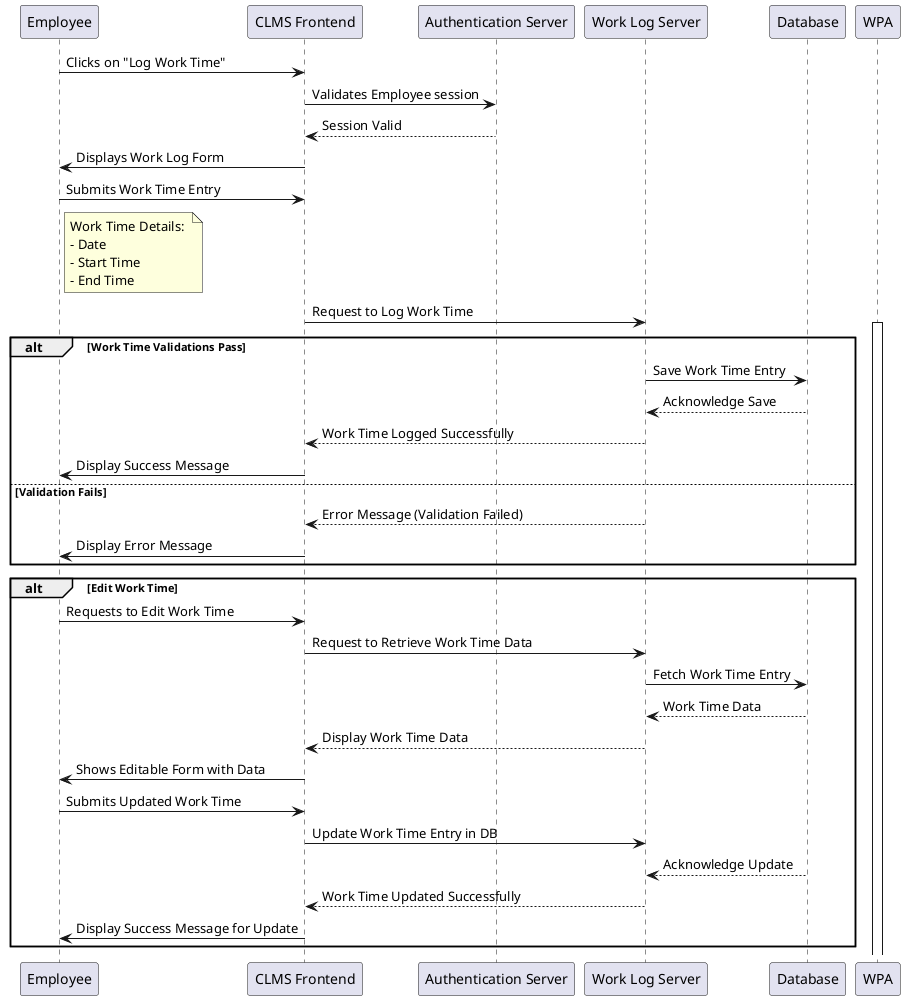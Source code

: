 @startuml
participant Employee as E
participant "CLMS Frontend" as CF
participant "Authentication Server" as AS
participant "Work Log Server" as WLS
participant Database as DB

E -> CF : Clicks on "Log Work Time"
CF -> AS : Validates Employee session
AS --> CF : Session Valid
CF -> E : Displays Work Log Form

E -> CF : Submits Work Time Entry
note right of E: Work Time Details: \n- Date \n- Start Time \n- End Time

CF -> WLS : Request to Log Work Time
activate WPA

alt Work Time Validations Pass
    WLS -> DB : Save Work Time Entry
    DB --> WLS : Acknowledge Save
    WLS --> CF : Work Time Logged Successfully
    CF -> E : Display Success Message
else Validation Fails
    WLS --> CF : Error Message (Validation Failed)
    CF -> E : Display Error Message
end

alt Edit Work Time
    E -> CF : Requests to Edit Work Time
    CF -> WLS : Request to Retrieve Work Time Data
    WLS -> DB : Fetch Work Time Entry
    DB --> WLS : Work Time Data
    WLS --> CF : Display Work Time Data
    CF -> E : Shows Editable Form with Data
    E -> CF : Submits Updated Work Time
    CF -> WLS : Update Work Time Entry in DB
    DB --> WLS : Acknowledge Update
    WLS --> CF : Work Time Updated Successfully
    CF -> E : Display Success Message for Update
end

@enduml